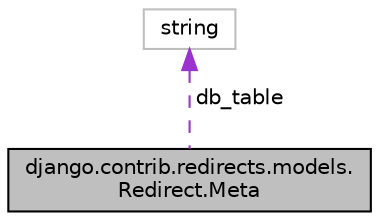 digraph "django.contrib.redirects.models.Redirect.Meta"
{
 // LATEX_PDF_SIZE
  edge [fontname="Helvetica",fontsize="10",labelfontname="Helvetica",labelfontsize="10"];
  node [fontname="Helvetica",fontsize="10",shape=record];
  Node1 [label="django.contrib.redirects.models.\lRedirect.Meta",height=0.2,width=0.4,color="black", fillcolor="grey75", style="filled", fontcolor="black",tooltip=" "];
  Node2 -> Node1 [dir="back",color="darkorchid3",fontsize="10",style="dashed",label=" db_table" ];
  Node2 [label="string",height=0.2,width=0.4,color="grey75", fillcolor="white", style="filled",tooltip=" "];
}
